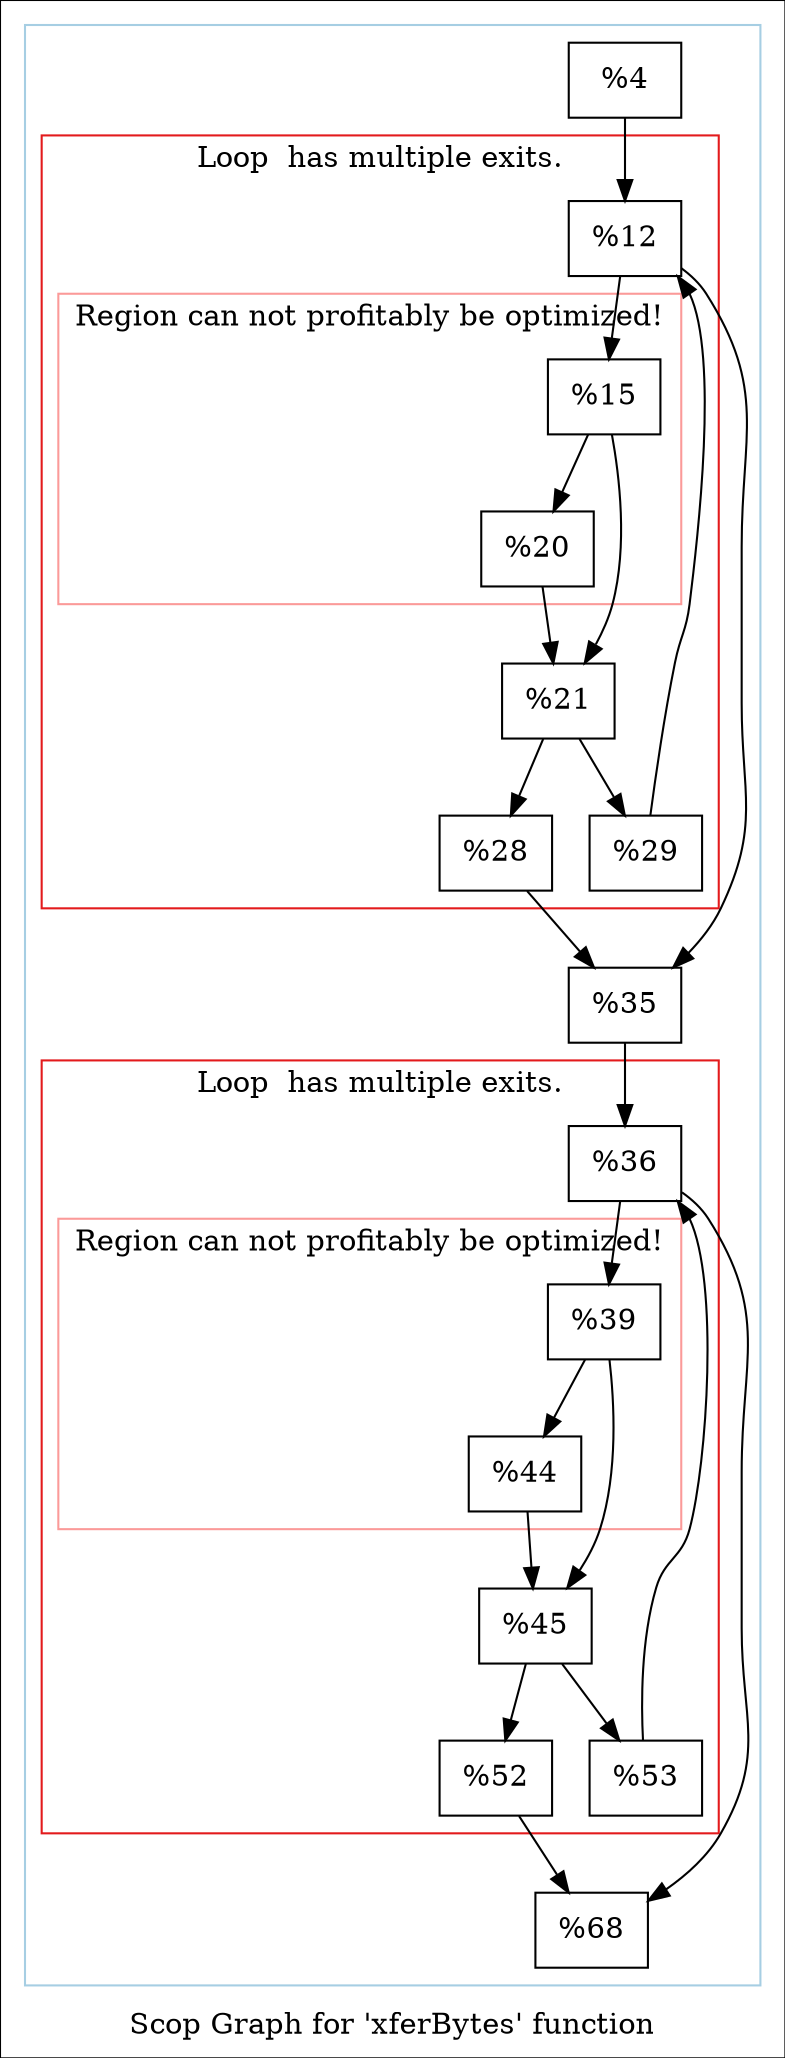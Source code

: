 digraph "Scop Graph for 'xferBytes' function" {
	label="Scop Graph for 'xferBytes' function";

	Node0x1d92de0 [shape=record,label="{%4}"];
	Node0x1d92de0 -> Node0x1d607c0;
	Node0x1d607c0 [shape=record,label="{%12}"];
	Node0x1d607c0 -> Node0x1d8e6c0;
	Node0x1d607c0 -> Node0x1d18d70;
	Node0x1d8e6c0 [shape=record,label="{%15}"];
	Node0x1d8e6c0 -> Node0x1d41810;
	Node0x1d8e6c0 -> Node0x1d91840;
	Node0x1d41810 [shape=record,label="{%20}"];
	Node0x1d41810 -> Node0x1d91840;
	Node0x1d91840 [shape=record,label="{%21}"];
	Node0x1d91840 -> Node0x1d198a0;
	Node0x1d91840 -> Node0x1d9c870;
	Node0x1d198a0 [shape=record,label="{%28}"];
	Node0x1d198a0 -> Node0x1d18d70;
	Node0x1d18d70 [shape=record,label="{%35}"];
	Node0x1d18d70 -> Node0x1d8be90;
	Node0x1d8be90 [shape=record,label="{%36}"];
	Node0x1d8be90 -> Node0x1d9d0a0;
	Node0x1d8be90 -> Node0x1dac0a0;
	Node0x1d9d0a0 [shape=record,label="{%39}"];
	Node0x1d9d0a0 -> Node0x1d41660;
	Node0x1d9d0a0 -> Node0x1da08e0;
	Node0x1d41660 [shape=record,label="{%44}"];
	Node0x1d41660 -> Node0x1da08e0;
	Node0x1da08e0 [shape=record,label="{%45}"];
	Node0x1da08e0 -> Node0x1d70150;
	Node0x1da08e0 -> Node0x1d99650;
	Node0x1d70150 [shape=record,label="{%52}"];
	Node0x1d70150 -> Node0x1dac0a0;
	Node0x1dac0a0 [shape=record,label="{%68}"];
	Node0x1d99650 [shape=record,label="{%53}"];
	Node0x1d99650 -> Node0x1d8be90[constraint=false];
	Node0x1d9c870 [shape=record,label="{%29}"];
	Node0x1d9c870 -> Node0x1d607c0[constraint=false];
	colorscheme = "paired12"
        subgraph cluster_0x1dfffc0 {
          label = "";
          style = solid;
          color = 1
          subgraph cluster_0x1e0d370 {
            label = "Loop  has multiple exits.";
            style = solid;
            color = 6
            subgraph cluster_0x1e06b30 {
              label = "Region can not profitably be optimized!";
              style = solid;
              color = 5
              Node0x1d8e6c0;
              Node0x1d41810;
            }
            Node0x1d607c0;
            Node0x1d91840;
            Node0x1d198a0;
            Node0x1d9c870;
          }
          subgraph cluster_0x1dff130 {
            label = "Loop  has multiple exits.";
            style = solid;
            color = 6
            subgraph cluster_0x1e0d490 {
              label = "Region can not profitably be optimized!";
              style = solid;
              color = 5
              Node0x1d9d0a0;
              Node0x1d41660;
            }
            Node0x1d8be90;
            Node0x1da08e0;
            Node0x1d70150;
            Node0x1d99650;
          }
          Node0x1d92de0;
          Node0x1d18d70;
          Node0x1dac0a0;
        }
}
